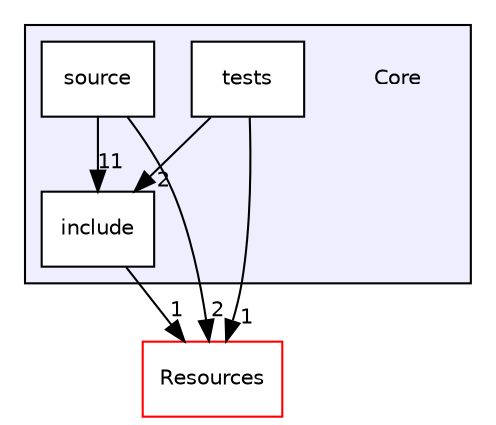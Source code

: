 digraph "Core" {
  compound=true
  node [ fontsize="10", fontname="Helvetica"];
  edge [ labelfontsize="10", labelfontname="Helvetica"];
  subgraph clusterdir_c6310732a22f63c0c2fc5595561e68f1 {
    graph [ bgcolor="#eeeeff", pencolor="black", label="" URL="dir_c6310732a22f63c0c2fc5595561e68f1.html"];
    dir_c6310732a22f63c0c2fc5595561e68f1 [shape=plaintext label="Core"];
    dir_4cd4c13d01dc4f9c94211f072e8c6dd9 [shape=box label="include" color="black" fillcolor="white" style="filled" URL="dir_4cd4c13d01dc4f9c94211f072e8c6dd9.html"];
    dir_2d5aa620d97a8d02ecf56cad03df89c5 [shape=box label="source" color="black" fillcolor="white" style="filled" URL="dir_2d5aa620d97a8d02ecf56cad03df89c5.html"];
    dir_17ce6e473670a54b2017567f9a70d6a8 [shape=box label="tests" color="black" fillcolor="white" style="filled" URL="dir_17ce6e473670a54b2017567f9a70d6a8.html"];
  }
  dir_bde32bf976401edbce144c1ca78437b0 [shape=box label="Resources" fillcolor="white" style="filled" color="red" URL="dir_bde32bf976401edbce144c1ca78437b0.html"];
  dir_17ce6e473670a54b2017567f9a70d6a8->dir_4cd4c13d01dc4f9c94211f072e8c6dd9 [headlabel="2", labeldistance=1.5 headhref="dir_000025_000024.html"];
  dir_17ce6e473670a54b2017567f9a70d6a8->dir_bde32bf976401edbce144c1ca78437b0 [headlabel="1", labeldistance=1.5 headhref="dir_000025_000019.html"];
  dir_4cd4c13d01dc4f9c94211f072e8c6dd9->dir_bde32bf976401edbce144c1ca78437b0 [headlabel="1", labeldistance=1.5 headhref="dir_000024_000019.html"];
  dir_2d5aa620d97a8d02ecf56cad03df89c5->dir_4cd4c13d01dc4f9c94211f072e8c6dd9 [headlabel="11", labeldistance=1.5 headhref="dir_000023_000024.html"];
  dir_2d5aa620d97a8d02ecf56cad03df89c5->dir_bde32bf976401edbce144c1ca78437b0 [headlabel="2", labeldistance=1.5 headhref="dir_000023_000019.html"];
}
